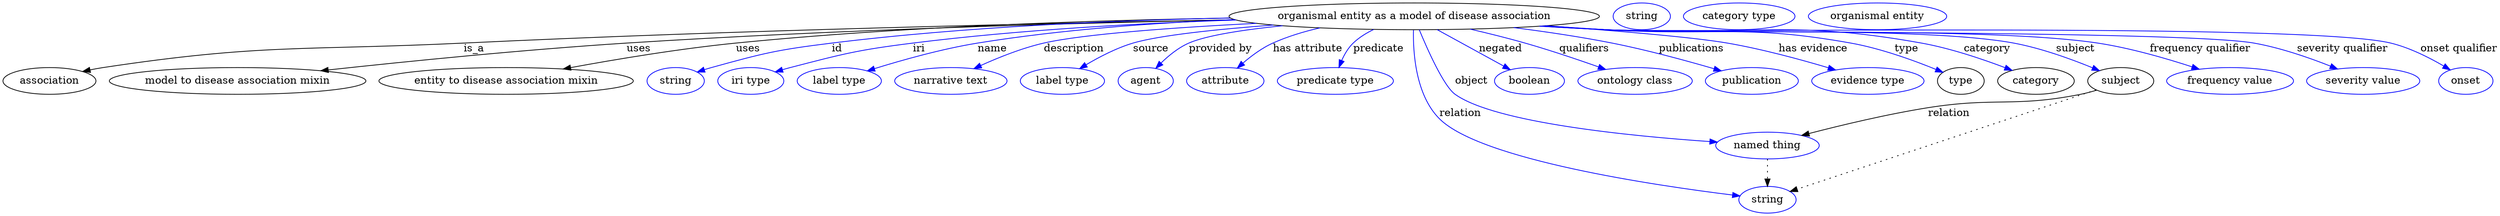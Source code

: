 digraph {
	graph [bb="0,0,3351.4,283"];
	node [label="\N"];
	"organismal entity as a model of disease association"	[height=0.5,
		label="organismal entity as a model of disease association",
		pos="1896.4,265",
		width=6.9147];
	association	[height=0.5,
		pos="62.394,178",
		width=1.7332];
	"organismal entity as a model of disease association" -> association	[label=is_a,
		lp="633.39,221.5",
		pos="e,106.73,190.67 1655.9,260.31 1399.1,255.7 980.35,246.22 619.39,229 403.59,218.7 348.03,228.27 134.39,196 128.62,195.13 122.62,194.03 \
116.67,192.81"];
	"model to disease association mixin"	[height=0.5,
		pos="315.39,178",
		width=4.7843];
	"organismal entity as a model of disease association" -> "model to disease association mixin"	[label=uses,
		lp="853.89,221.5",
		pos="e,426.99,191.72 1655.9,260.33 1441.1,256.03 1118,247.06 837.39,229 699.98,220.16 542.74,204.31 437.05,192.82"];
	"entity to disease association mixin"	[height=0.5,
		pos="676.39,178",
		width=4.7482];
	"organismal entity as a model of disease association" -> "entity to disease association mixin"	[label=uses,
		lp="1000.9,221.5",
		pos="e,752.95,194.11 1649.1,262.69 1465.3,259.73 1208.7,251.42 984.39,229 909.21,221.48 824.52,207.31 763,195.97"];
	id	[color=blue,
		height=0.5,
		label=string,
		pos="903.39,178",
		width=1.0652];
	"organismal entity as a model of disease association" -> id	[color=blue,
		label=id,
		lp="1120.4,221.5",
		pos="e,932.38,190 1649.2,262.82 1494.6,259.64 1291.8,251.02 1113.4,229 1040.5,220 1022.2,215.65 951.39,196 948.29,195.14 945.09,194.17 \
941.89,193.16",
		style=solid];
	iri	[color=blue,
		height=0.5,
		label="iri type",
		pos="1004.4,178",
		width=1.2277];
	"organismal entity as a model of disease association" -> iri	[color=blue,
		label=iri,
		lp="1230.4,221.5",
		pos="e,1037.3,190.19 1657,260.03 1527.9,255.77 1366,246.99 1222.4,229 1148.2,219.7 1129.8,214.78 1057.4,196 1054,195.12 1050.5,194.16 \
1047.1,193.14",
		style=solid];
	name	[color=blue,
		height=0.5,
		label="label type",
		pos="1123.4,178",
		width=1.5707];
	"organismal entity as a model of disease association" -> name	[color=blue,
		label=name,
		lp="1329.4,221.5",
		pos="e,1161,191.53 1654.6,260.61 1548.2,256.29 1422,247.3 1309.4,229 1261.4,221.2 1207.9,206.11 1170.6,194.54",
		style=solid];
	description	[color=blue,
		height=0.5,
		label="narrative text",
		pos="1273.4,178",
		width=2.0943];
	"organismal entity as a model of disease association" -> description	[color=blue,
		label=description,
		lp="1438.9,221.5",
		pos="e,1304.4,194.54 1684,255.6 1574.1,249.94 1451.8,241.25 1398.4,229 1369,222.27 1337.5,209.64 1313.5,198.76",
		style=solid];
	source	[color=blue,
		height=0.5,
		label="label type",
		pos="1423.4,178",
		width=1.5707];
	"organismal entity as a model of disease association" -> source	[color=blue,
		label=source,
		lp="1542.4,221.5",
		pos="e,1446.5,194.47 1707,253.3 1631.4,247.6 1554,239.56 1518.4,229 1496.2,222.41 1473.1,210.43 1455.3,199.84",
		style=solid];
	"provided by"	[color=blue,
		height=0.5,
		label=agent,
		pos="1535.4,178",
		width=1.0291];
	"organismal entity as a model of disease association" -> "provided by"	[color=blue,
		label="provided by",
		lp="1635.9,221.5",
		pos="e,1548.9,194.92 1719.4,252.33 1666.9,246.95 1617.1,239.39 1593.4,229 1579.4,222.87 1566.3,212.19 1556.1,202.27",
		style=solid];
	"has attribute"	[color=blue,
		height=0.5,
		label=attribute,
		pos="1642.4,178",
		width=1.4443];
	"organismal entity as a model of disease association" -> "has attribute"	[color=blue,
		label="has attribute",
		lp="1753.4,221.5",
		pos="e,1658.6,195.27 1769.6,249.44 1748,244.5 1726.1,237.87 1706.4,229 1691.8,222.44 1677.6,211.87 1666.3,202.14",
		style=solid];
	predicate	[color=blue,
		height=0.5,
		label="predicate type",
		pos="1790.4,178",
		width=2.1665];
	"organismal entity as a model of disease association" -> predicate	[color=blue,
		label=predicate,
		lp="1848.4,221.5",
		pos="e,1795.2,196.17 1841.8,247.28 1831.9,242.5 1822.2,236.49 1814.4,229 1807.7,222.59 1802.6,213.92 1798.9,205.61",
		style=solid];
	object	[color=blue,
		height=0.5,
		label="named thing",
		pos="2370.4,91",
		width=1.9318];
	"organismal entity as a model of disease association" -> object	[color=blue,
		label=object,
		lp="1973.4,178",
		pos="e,2303.1,95.7 1903.2,246.98 1914.2,220.42 1936,171.02 1951.4,160 2004.8,121.65 2187.4,103.72 2293.1,96.378",
		style=solid];
	relation	[color=blue,
		height=0.5,
		label=string,
		pos="2370.4,18",
		width=1.0652];
	"organismal entity as a model of disease association" -> relation	[color=blue,
		label=relation,
		lp="1958.4,134.5",
		pos="e,2333.5,23.161 1895.4,246.56 1894.8,217.55 1897.9,159.36 1930.4,127 1985.9,71.619 2221.9,36.988 2323.5,24.382",
		style=solid];
	negated	[color=blue,
		height=0.5,
		label=boolean,
		pos="2051.4,178",
		width=1.2999];
	"organismal entity as a model of disease association" -> negated	[color=blue,
		label=negated,
		lp="2012.4,221.5",
		pos="e,2025.6,193.15 1927.4,247 1953.2,232.88 1989.8,212.78 2016.6,198.1",
		style=solid];
	qualifiers	[color=blue,
		height=0.5,
		label="ontology class",
		pos="2192.4,178",
		width=2.1304];
	"organismal entity as a model of disease association" -> qualifiers	[color=blue,
		label=qualifiers,
		lp="2123.9,221.5",
		pos="e,2153.1,193.53 1971.8,247.79 1995.5,242.29 2021.6,235.81 2045.4,229 2078.4,219.53 2115,207.09 2143.4,196.99",
		style=solid];
	publications	[color=blue,
		height=0.5,
		label=publication,
		pos="2349.4,178",
		width=1.7332];
	"organismal entity as a model of disease association" -> publications	[color=blue,
		label=publications,
		lp="2268.4,221.5",
		pos="e,2308.3,191.56 2029.7,249.79 2072,244.38 2118.8,237.43 2161.4,229 2208.4,219.69 2261,205.35 2298.6,194.41",
		style=solid];
	"has evidence"	[color=blue,
		height=0.5,
		label="evidence type",
		pos="2505.4,178",
		width=2.0943];
	"organismal entity as a model of disease association" -> "has evidence"	[color=blue,
		label="has evidence",
		lp="2431.9,221.5",
		pos="e,2462,192.82 2073.7,252.33 2166.7,245.59 2270.6,236.91 2316.4,229 2362.9,220.97 2414.7,206.91 2452.2,195.74",
		style=solid];
	type	[height=0.5,
		pos="2630.4,178",
		width=0.86659];
	"organismal entity as a model of disease association" -> type	[color=blue,
		label=type,
		lp="2557.4,221.5",
		pos="e,2606.4,189.6 2071.6,252.2 2099.3,250.4 2127.6,248.62 2154.4,247 2300.1,238.2 2338.7,254.71 2482.4,229 2522.9,221.75 2567.4,205.51 \
2597,193.5",
		style=solid];
	category	[height=0.5,
		pos="2731.4,178",
		width=1.4263];
	"organismal entity as a model of disease association" -> category	[color=blue,
		label=category,
		lp="2665.9,221.5",
		pos="e,2699.6,192.14 2069.5,252.04 2097.9,250.24 2126.9,248.49 2154.4,247 2342.3,236.81 2392.2,262.36 2577.4,229 2616.6,221.94 2659.6,\
207.38 2690.1,195.79",
		style=solid];
	subject	[height=0.5,
		pos="2845.4,178",
		width=1.2277];
	"organismal entity as a model of disease association" -> subject	[color=blue,
		label=subject,
		lp="2784.4,221.5",
		pos="e,2816.9,191.79 2067.7,251.92 2096.7,250.11 2126.4,248.38 2154.4,247 2275.9,241 2581.8,251.2 2701.4,229 2738.4,222.13 2778.7,207.46 \
2807.3,195.78",
		style=solid];
	"frequency qualifier"	[color=blue,
		height=0.5,
		label="frequency value",
		pos="2992.4,178",
		width=2.3651];
	"organismal entity as a model of disease association" -> "frequency qualifier"	[color=blue,
		label="frequency qualifier",
		lp="2952.4,221.5",
		pos="e,2951,193.78 2066.7,251.85 2095.9,250.03 2126,248.32 2154.4,247 2301,240.18 2669.3,251.01 2814.4,229 2858.1,222.38 2906.2,208.43 \
2941.4,196.95",
		style=solid];
	"severity qualifier"	[color=blue,
		height=0.5,
		label="severity value",
		pos="3171.4,178",
		width=2.1123];
	"organismal entity as a model of disease association" -> "severity qualifier"	[color=blue,
		label="severity qualifier",
		lp="3143.4,221.5",
		pos="e,3136.8,194.13 2065.3,251.77 2095,249.94 2125.6,248.25 2154.4,247 2251,242.82 2929.2,245.76 3024.4,229 3060.1,222.72 3098.8,209.27 \
3127.5,197.9",
		style=solid];
	"onset qualifier"	[color=blue,
		height=0.5,
		label=onset,
		pos="3308.4,178",
		width=1.011];
	"organismal entity as a model of disease association" -> "onset qualifier"	[color=blue,
		label="onset qualifier",
		lp="3299.9,221.5",
		pos="e,3287.6,192.86 2064.6,251.73 2094.5,249.89 2125.4,248.2 2154.4,247 2271.4,242.15 3094.6,256.88 3208.4,229 3233.6,222.82 3259.8,\
209.44 3279,198.07",
		style=solid];
	object -> relation	[pos="e,2370.4,36.029 2370.4,72.813 2370.4,64.789 2370.4,55.047 2370.4,46.069",
		style=dotted];
	association_type	[color=blue,
		height=0.5,
		label=string,
		pos="2201.4,265",
		width=1.0652];
	association_category	[color=blue,
		height=0.5,
		label="category type",
		pos="2332.4,265",
		width=2.0762];
	subject -> object	[label=relation,
		lp="2614.4,134.5",
		pos="e,2416.4,104.62 2813.1,165.59 2806,163.44 2798.5,161.42 2791.4,160 2701.7,142.16 2676.7,156.35 2586.4,142 2531.4,133.26 2469.5,118.42 \
2426.2,107.17"];
	subject -> relation	[pos="e,2400.7,29.089 2812.4,166.02 2727.5,137.79 2502.1,62.812 2410.2,32.248",
		style=dotted];
	"organismal entity as a model of disease association_subject"	[color=blue,
		height=0.5,
		label="organismal entity",
		pos="2518.4,265",
		width=2.5817];
}
